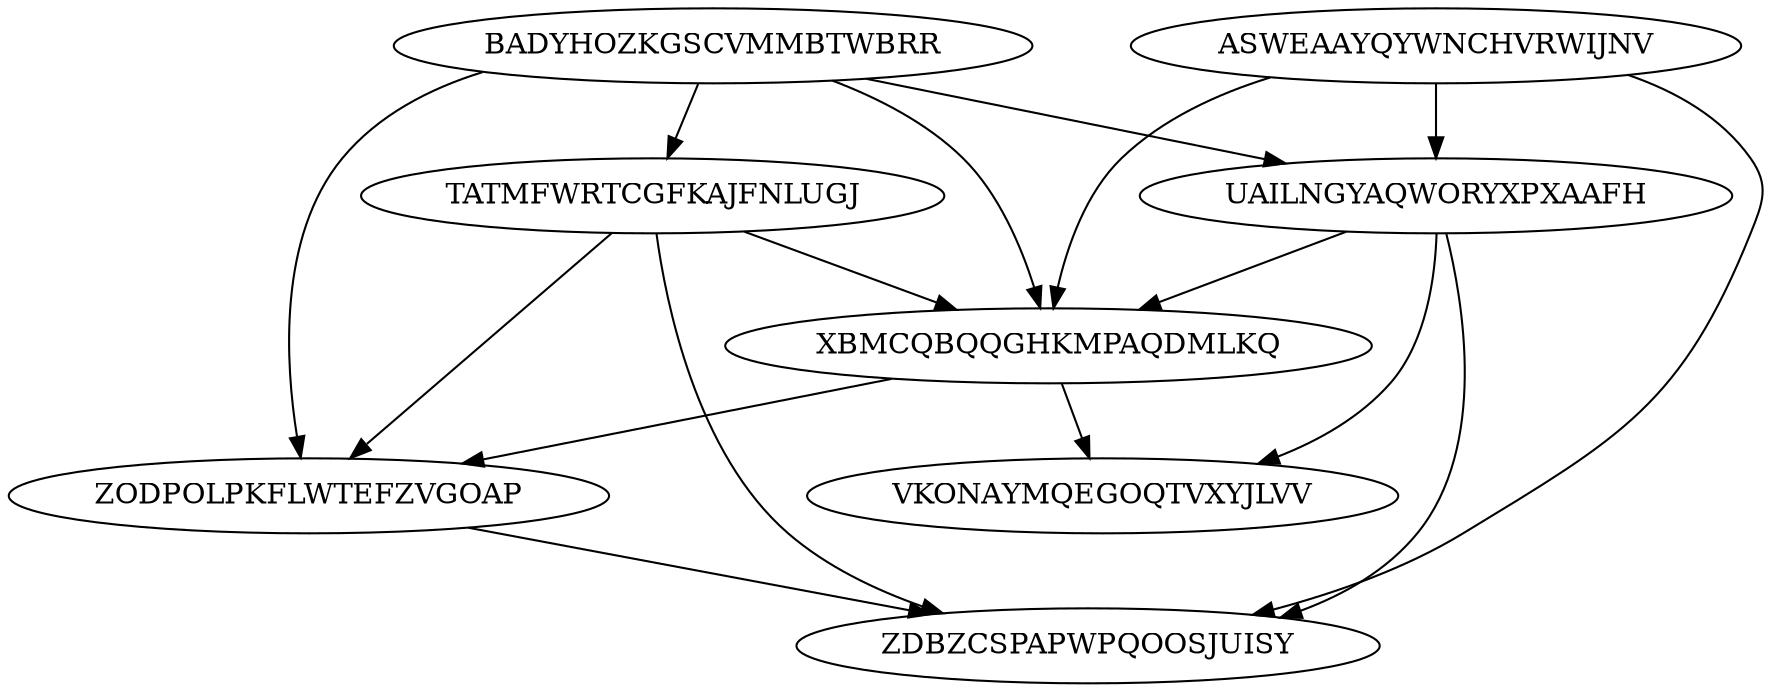 digraph "N8M16" {
	BADYHOZKGSCVMMBTWBRR			[Weight=19, Start=0, Processor=1];
	TATMFWRTCGFKAJFNLUGJ			[Weight=19, Start=19, Processor=1];
	ASWEAAYQYWNCHVRWIJNV			[Weight=20, Start=0, Processor=2];
	UAILNGYAQWORYXPXAAFH			[Weight=17, Start=33, Processor=2];
	XBMCQBQQGHKMPAQDMLKQ			[Weight=13, Start=51, Processor=2];
	ZODPOLPKFLWTEFZVGOAP			[Weight=14, Start=64, Processor=2];
	VKONAYMQEGOQTVXYJLVV			[Weight=12, Start=78, Processor=3];
	ZDBZCSPAPWPQOOSJUISY			[Weight=19, Start=78, Processor=2];
	TATMFWRTCGFKAJFNLUGJ -> ZDBZCSPAPWPQOOSJUISY		[Weight=12];
	TATMFWRTCGFKAJFNLUGJ -> ZODPOLPKFLWTEFZVGOAP		[Weight=20];
	ASWEAAYQYWNCHVRWIJNV -> UAILNGYAQWORYXPXAAFH		[Weight=11];
	BADYHOZKGSCVMMBTWBRR -> XBMCQBQQGHKMPAQDMLKQ		[Weight=13];
	BADYHOZKGSCVMMBTWBRR -> ZODPOLPKFLWTEFZVGOAP		[Weight=19];
	BADYHOZKGSCVMMBTWBRR -> TATMFWRTCGFKAJFNLUGJ		[Weight=11];
	BADYHOZKGSCVMMBTWBRR -> UAILNGYAQWORYXPXAAFH		[Weight=14];
	UAILNGYAQWORYXPXAAFH -> ZDBZCSPAPWPQOOSJUISY		[Weight=15];
	UAILNGYAQWORYXPXAAFH -> VKONAYMQEGOQTVXYJLVV		[Weight=19];
	XBMCQBQQGHKMPAQDMLKQ -> ZODPOLPKFLWTEFZVGOAP		[Weight=17];
	ASWEAAYQYWNCHVRWIJNV -> XBMCQBQQGHKMPAQDMLKQ		[Weight=19];
	ZODPOLPKFLWTEFZVGOAP -> ZDBZCSPAPWPQOOSJUISY		[Weight=13];
	XBMCQBQQGHKMPAQDMLKQ -> VKONAYMQEGOQTVXYJLVV		[Weight=14];
	TATMFWRTCGFKAJFNLUGJ -> XBMCQBQQGHKMPAQDMLKQ		[Weight=13];
	ASWEAAYQYWNCHVRWIJNV -> ZDBZCSPAPWPQOOSJUISY		[Weight=10];
	UAILNGYAQWORYXPXAAFH -> XBMCQBQQGHKMPAQDMLKQ		[Weight=18];
}
